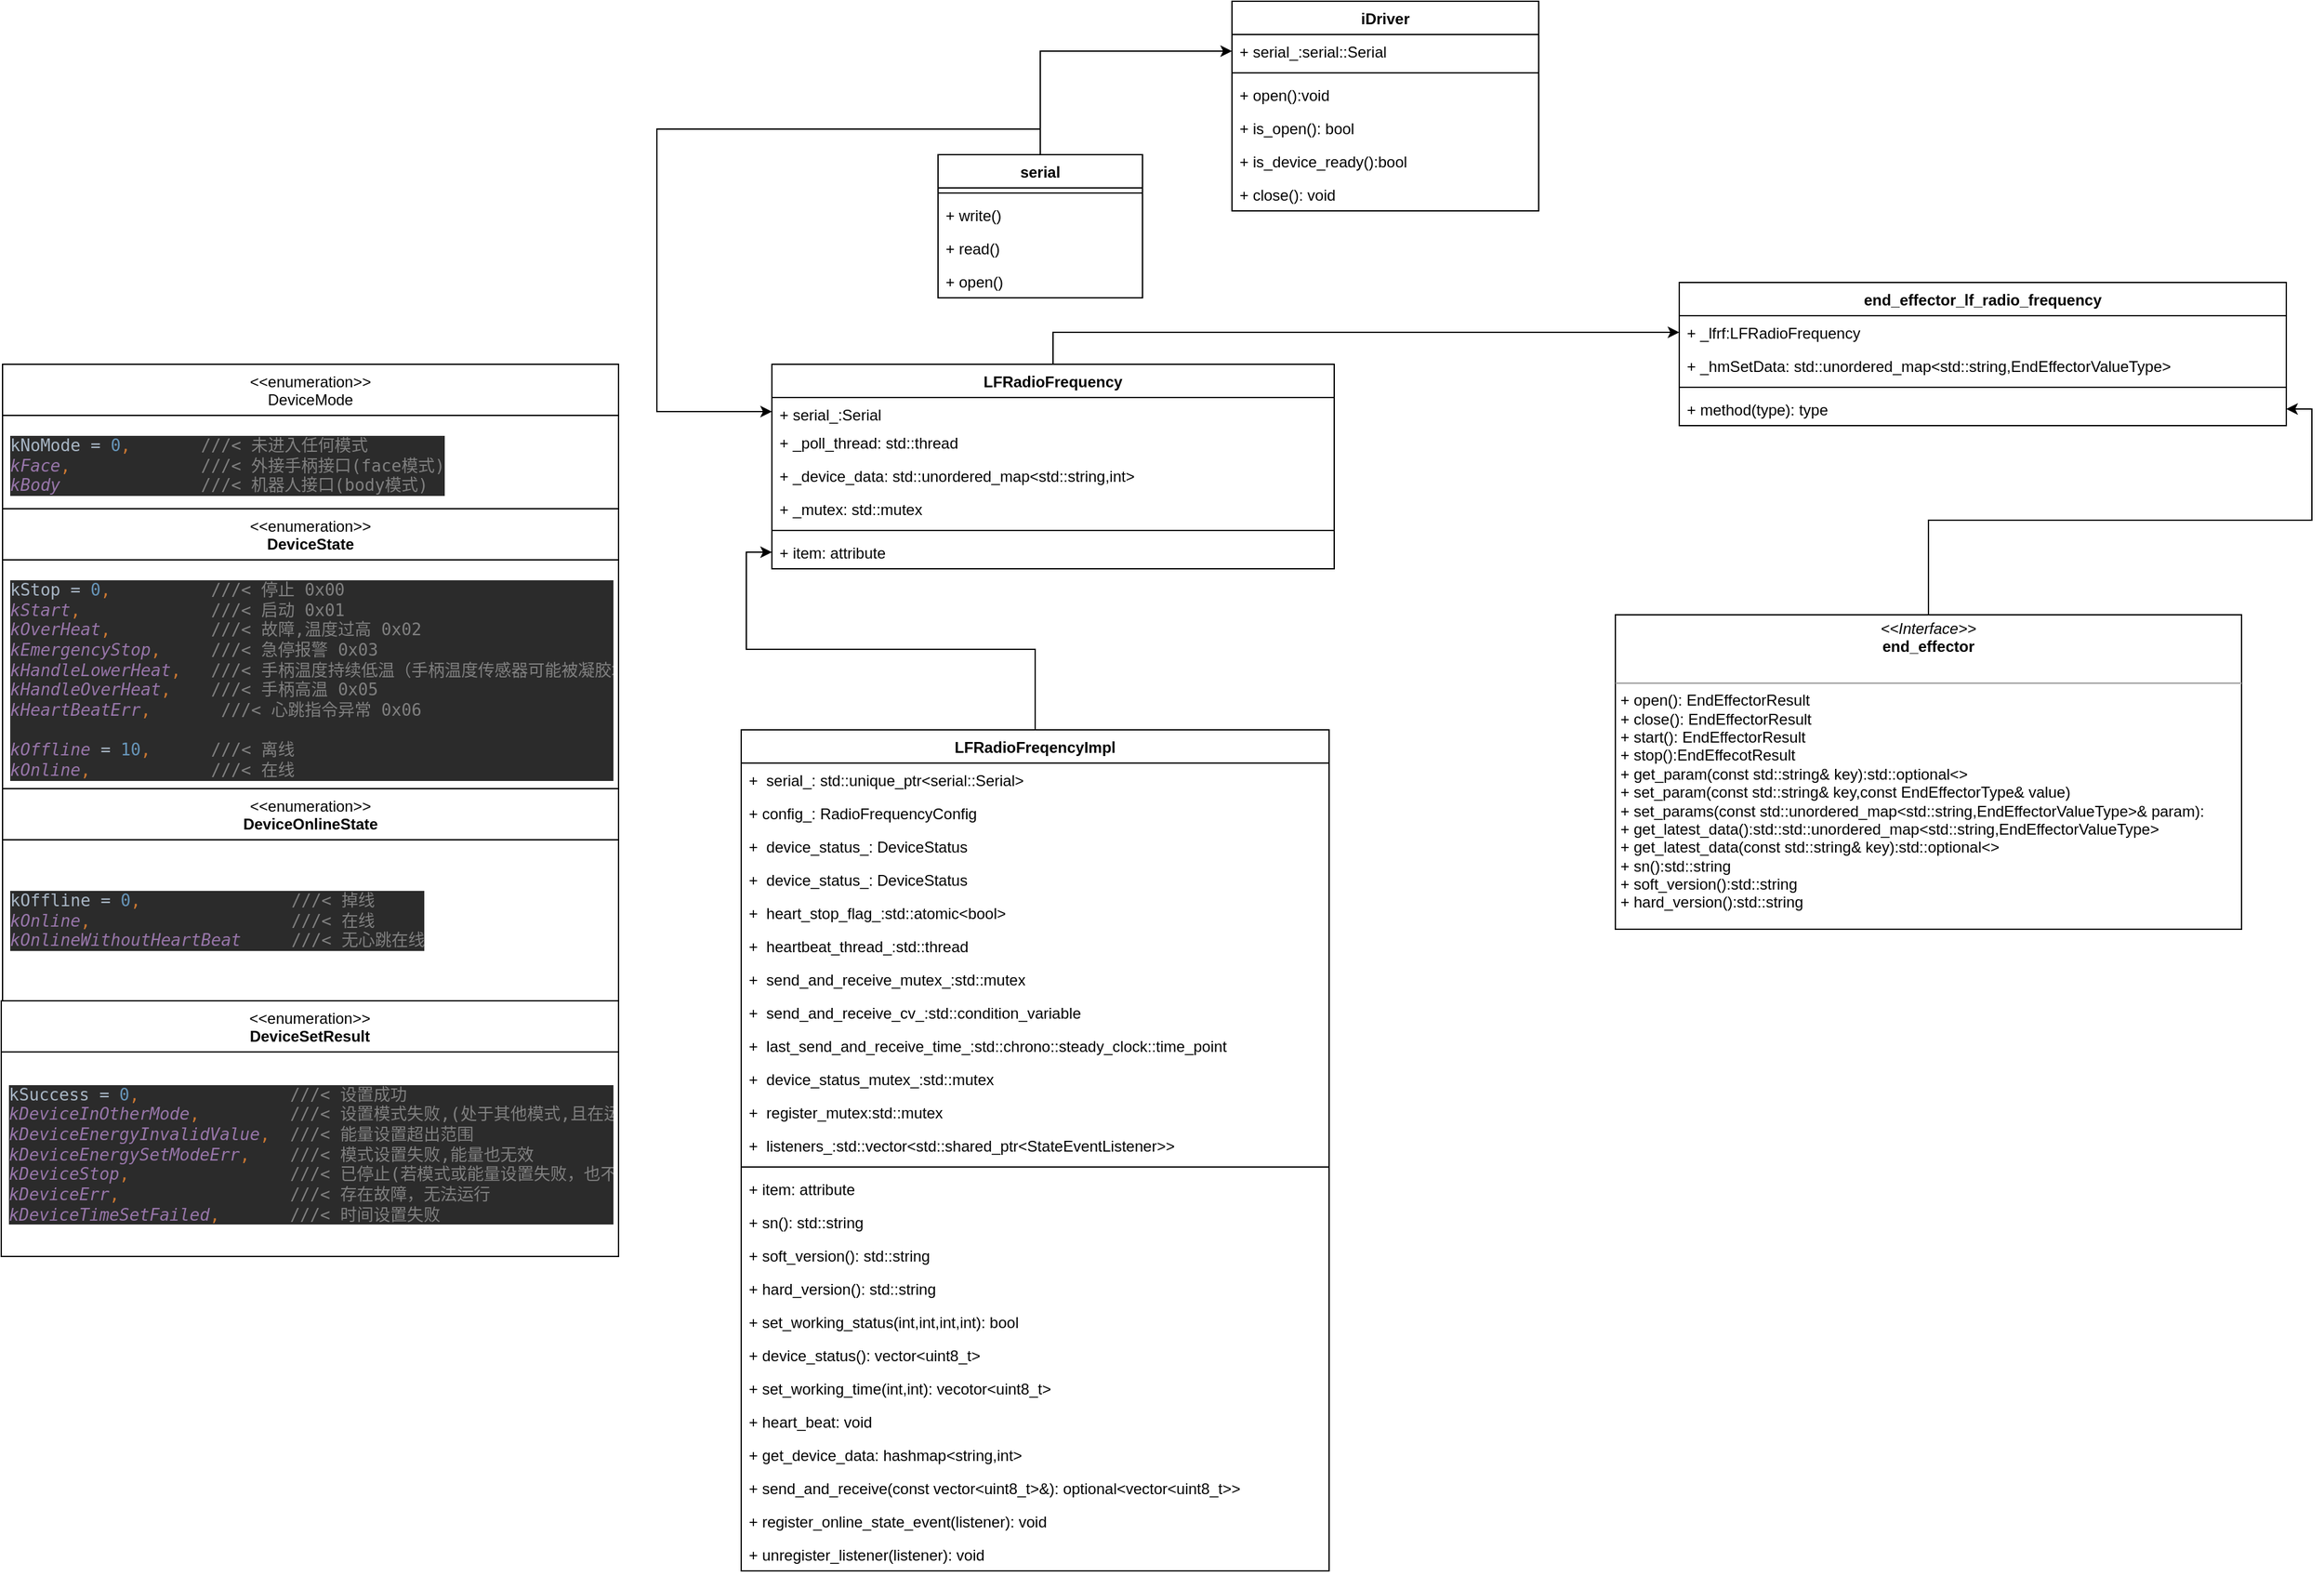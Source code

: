 <mxfile version="22.1.0" type="github">
  <diagram id="C5RBs43oDa-KdzZeNtuy" name="Page-1">
    <mxGraphModel dx="2721" dy="891" grid="0" gridSize="10" guides="1" tooltips="1" connect="1" arrows="1" fold="1" page="0" pageScale="1" pageWidth="827" pageHeight="1169" math="0" shadow="0">
      <root>
        <mxCell id="WIyWlLk6GJQsqaUBKTNV-0" />
        <mxCell id="WIyWlLk6GJQsqaUBKTNV-1" parent="WIyWlLk6GJQsqaUBKTNV-0" />
        <mxCell id="wLdN1BDxr4_QfgTx57xr-34" style="edgeStyle=orthogonalEdgeStyle;rounded=0;orthogonalLoop=1;jettySize=auto;html=1;exitX=0.5;exitY=0;exitDx=0;exitDy=0;entryX=0;entryY=0.5;entryDx=0;entryDy=0;" edge="1" parent="WIyWlLk6GJQsqaUBKTNV-1" source="wLdN1BDxr4_QfgTx57xr-0" target="wLdN1BDxr4_QfgTx57xr-14">
          <mxGeometry relative="1" as="geometry">
            <Array as="points">
              <mxPoint x="-380" y="270" />
              <mxPoint x="-680" y="270" />
              <mxPoint x="-680" y="491" />
            </Array>
          </mxGeometry>
        </mxCell>
        <mxCell id="wLdN1BDxr4_QfgTx57xr-42" style="edgeStyle=orthogonalEdgeStyle;rounded=0;orthogonalLoop=1;jettySize=auto;html=1;exitX=0.5;exitY=0;exitDx=0;exitDy=0;entryX=0;entryY=0.5;entryDx=0;entryDy=0;" edge="1" parent="WIyWlLk6GJQsqaUBKTNV-1" source="wLdN1BDxr4_QfgTx57xr-0" target="wLdN1BDxr4_QfgTx57xr-36">
          <mxGeometry relative="1" as="geometry" />
        </mxCell>
        <mxCell id="wLdN1BDxr4_QfgTx57xr-0" value="serial" style="swimlane;fontStyle=1;align=center;verticalAlign=top;childLayout=stackLayout;horizontal=1;startSize=26;horizontalStack=0;resizeParent=1;resizeParentMax=0;resizeLast=0;collapsible=1;marginBottom=0;whiteSpace=wrap;html=1;" vertex="1" parent="WIyWlLk6GJQsqaUBKTNV-1">
          <mxGeometry x="-460" y="290" width="160" height="112" as="geometry" />
        </mxCell>
        <mxCell id="wLdN1BDxr4_QfgTx57xr-1" value="" style="line;strokeWidth=1;fillColor=none;align=left;verticalAlign=middle;spacingTop=-1;spacingLeft=3;spacingRight=3;rotatable=0;labelPosition=right;points=[];portConstraint=eastwest;strokeColor=inherit;" vertex="1" parent="wLdN1BDxr4_QfgTx57xr-0">
          <mxGeometry y="26" width="160" height="8" as="geometry" />
        </mxCell>
        <mxCell id="wLdN1BDxr4_QfgTx57xr-2" value="+ write()" style="text;strokeColor=none;fillColor=none;align=left;verticalAlign=top;spacingLeft=4;spacingRight=4;overflow=hidden;rotatable=0;points=[[0,0.5],[1,0.5]];portConstraint=eastwest;whiteSpace=wrap;html=1;" vertex="1" parent="wLdN1BDxr4_QfgTx57xr-0">
          <mxGeometry y="34" width="160" height="26" as="geometry" />
        </mxCell>
        <mxCell id="wLdN1BDxr4_QfgTx57xr-3" value="+ read()" style="text;strokeColor=none;fillColor=none;align=left;verticalAlign=top;spacingLeft=4;spacingRight=4;overflow=hidden;rotatable=0;points=[[0,0.5],[1,0.5]];portConstraint=eastwest;whiteSpace=wrap;html=1;" vertex="1" parent="wLdN1BDxr4_QfgTx57xr-0">
          <mxGeometry y="60" width="160" height="26" as="geometry" />
        </mxCell>
        <mxCell id="wLdN1BDxr4_QfgTx57xr-4" value="+ open()" style="text;strokeColor=none;fillColor=none;align=left;verticalAlign=top;spacingLeft=4;spacingRight=4;overflow=hidden;rotatable=0;points=[[0,0.5],[1,0.5]];portConstraint=eastwest;whiteSpace=wrap;html=1;" vertex="1" parent="wLdN1BDxr4_QfgTx57xr-0">
          <mxGeometry y="86" width="160" height="26" as="geometry" />
        </mxCell>
        <mxCell id="wLdN1BDxr4_QfgTx57xr-5" value="end_effector_lf_radio_frequency" style="swimlane;fontStyle=1;align=center;verticalAlign=top;childLayout=stackLayout;horizontal=1;startSize=26;horizontalStack=0;resizeParent=1;resizeParentMax=0;resizeLast=0;collapsible=1;marginBottom=0;whiteSpace=wrap;html=1;" vertex="1" parent="WIyWlLk6GJQsqaUBKTNV-1">
          <mxGeometry x="120" y="390" width="475" height="112" as="geometry" />
        </mxCell>
        <mxCell id="wLdN1BDxr4_QfgTx57xr-6" value="+ _lfrf:LFRadioFrequency" style="text;strokeColor=none;fillColor=none;align=left;verticalAlign=top;spacingLeft=4;spacingRight=4;overflow=hidden;rotatable=0;points=[[0,0.5],[1,0.5]];portConstraint=eastwest;whiteSpace=wrap;html=1;" vertex="1" parent="wLdN1BDxr4_QfgTx57xr-5">
          <mxGeometry y="26" width="475" height="26" as="geometry" />
        </mxCell>
        <mxCell id="wLdN1BDxr4_QfgTx57xr-7" value="+ _hmSetData: std::unordered_map&amp;lt;std::string,EndEffectorValueType&amp;gt;" style="text;strokeColor=none;fillColor=none;align=left;verticalAlign=top;spacingLeft=4;spacingRight=4;overflow=hidden;rotatable=0;points=[[0,0.5],[1,0.5]];portConstraint=eastwest;whiteSpace=wrap;html=1;" vertex="1" parent="wLdN1BDxr4_QfgTx57xr-5">
          <mxGeometry y="52" width="475" height="26" as="geometry" />
        </mxCell>
        <mxCell id="wLdN1BDxr4_QfgTx57xr-9" value="" style="line;strokeWidth=1;fillColor=none;align=left;verticalAlign=middle;spacingTop=-1;spacingLeft=3;spacingRight=3;rotatable=0;labelPosition=right;points=[];portConstraint=eastwest;strokeColor=inherit;" vertex="1" parent="wLdN1BDxr4_QfgTx57xr-5">
          <mxGeometry y="78" width="475" height="8" as="geometry" />
        </mxCell>
        <mxCell id="wLdN1BDxr4_QfgTx57xr-10" value="+ method(type): type" style="text;strokeColor=none;fillColor=none;align=left;verticalAlign=top;spacingLeft=4;spacingRight=4;overflow=hidden;rotatable=0;points=[[0,0.5],[1,0.5]];portConstraint=eastwest;whiteSpace=wrap;html=1;" vertex="1" parent="wLdN1BDxr4_QfgTx57xr-5">
          <mxGeometry y="86" width="475" height="26" as="geometry" />
        </mxCell>
        <mxCell id="wLdN1BDxr4_QfgTx57xr-33" style="edgeStyle=orthogonalEdgeStyle;rounded=0;orthogonalLoop=1;jettySize=auto;html=1;exitX=0.5;exitY=0;exitDx=0;exitDy=0;entryX=1;entryY=0.5;entryDx=0;entryDy=0;" edge="1" parent="WIyWlLk6GJQsqaUBKTNV-1" source="wLdN1BDxr4_QfgTx57xr-12" target="wLdN1BDxr4_QfgTx57xr-10">
          <mxGeometry relative="1" as="geometry" />
        </mxCell>
        <mxCell id="wLdN1BDxr4_QfgTx57xr-12" value="&lt;p style=&quot;margin:0px;margin-top:4px;text-align:center;&quot;&gt;&lt;i&gt;&amp;lt;&amp;lt;Interface&amp;gt;&amp;gt;&lt;/i&gt;&lt;br&gt;&lt;b&gt;end_effector&lt;/b&gt;&lt;/p&gt;&lt;p style=&quot;margin:0px;margin-left:4px;&quot;&gt;&lt;br&gt;&lt;/p&gt;&lt;hr size=&quot;1&quot;&gt;&lt;p style=&quot;margin:0px;margin-left:4px;&quot;&gt;+ open(): EndEffectorResult&lt;br&gt;+ close(): EndEffectorResult&lt;/p&gt;&lt;p style=&quot;margin:0px;margin-left:4px;&quot;&gt;+ start(): EndEffectorResult&lt;/p&gt;&lt;p style=&quot;margin:0px;margin-left:4px;&quot;&gt;+ stop():EndEffecotResult&lt;/p&gt;&lt;p style=&quot;margin:0px;margin-left:4px;&quot;&gt;+ get_param(const std::string&amp;amp; key):std::optional&amp;lt;&amp;gt;&lt;/p&gt;&lt;p style=&quot;margin:0px;margin-left:4px;&quot;&gt;+ set_param(const std::string&amp;amp; key,const EndEffectorType&amp;amp; value)&lt;/p&gt;&lt;p style=&quot;margin:0px;margin-left:4px;&quot;&gt;+ set_params(const std::unordered_map&amp;lt;std::string,EndEffectorValueType&amp;gt;&amp;amp; param):&lt;/p&gt;&lt;p style=&quot;margin:0px;margin-left:4px;&quot;&gt;+ get_latest_data():std::std::unordered_map&amp;lt;std::string,EndEffectorValueType&amp;gt;&lt;/p&gt;&lt;p style=&quot;margin:0px;margin-left:4px;&quot;&gt;+ get_latest_data(const std::string&amp;amp; key):std::optional&amp;lt;&amp;gt;&lt;/p&gt;&lt;p style=&quot;margin:0px;margin-left:4px;&quot;&gt;+ sn():std::string&lt;/p&gt;&lt;p style=&quot;margin:0px;margin-left:4px;&quot;&gt;+ soft_version():std::string&lt;/p&gt;&lt;p style=&quot;margin:0px;margin-left:4px;&quot;&gt;+ hard_version():std::string&lt;/p&gt;" style="verticalAlign=top;align=left;overflow=fill;fontSize=12;fontFamily=Helvetica;html=1;whiteSpace=wrap;" vertex="1" parent="WIyWlLk6GJQsqaUBKTNV-1">
          <mxGeometry x="70" y="650" width="490" height="246" as="geometry" />
        </mxCell>
        <mxCell id="wLdN1BDxr4_QfgTx57xr-32" style="edgeStyle=orthogonalEdgeStyle;rounded=0;orthogonalLoop=1;jettySize=auto;html=1;exitX=0.5;exitY=0;exitDx=0;exitDy=0;entryX=0;entryY=0.5;entryDx=0;entryDy=0;" edge="1" parent="WIyWlLk6GJQsqaUBKTNV-1" source="wLdN1BDxr4_QfgTx57xr-13" target="wLdN1BDxr4_QfgTx57xr-6">
          <mxGeometry relative="1" as="geometry" />
        </mxCell>
        <mxCell id="wLdN1BDxr4_QfgTx57xr-13" value="LFRadioFrequency" style="swimlane;fontStyle=1;align=center;verticalAlign=top;childLayout=stackLayout;horizontal=1;startSize=26;horizontalStack=0;resizeParent=1;resizeParentMax=0;resizeLast=0;collapsible=1;marginBottom=0;whiteSpace=wrap;html=1;" vertex="1" parent="WIyWlLk6GJQsqaUBKTNV-1">
          <mxGeometry x="-590" y="454" width="440" height="160" as="geometry" />
        </mxCell>
        <mxCell id="wLdN1BDxr4_QfgTx57xr-14" value="+ serial_:Serial" style="text;strokeColor=none;fillColor=none;align=left;verticalAlign=top;spacingLeft=4;spacingRight=4;overflow=hidden;rotatable=0;points=[[0,0.5],[1,0.5]];portConstraint=eastwest;whiteSpace=wrap;html=1;" vertex="1" parent="wLdN1BDxr4_QfgTx57xr-13">
          <mxGeometry y="26" width="440" height="22" as="geometry" />
        </mxCell>
        <mxCell id="wLdN1BDxr4_QfgTx57xr-15" value="+ _poll_thread: std::thread" style="text;strokeColor=none;fillColor=none;align=left;verticalAlign=top;spacingLeft=4;spacingRight=4;overflow=hidden;rotatable=0;points=[[0,0.5],[1,0.5]];portConstraint=eastwest;whiteSpace=wrap;html=1;" vertex="1" parent="wLdN1BDxr4_QfgTx57xr-13">
          <mxGeometry y="48" width="440" height="26" as="geometry" />
        </mxCell>
        <mxCell id="wLdN1BDxr4_QfgTx57xr-16" value="+ _device_data: std::unordered_map&amp;lt;std::string,int&amp;gt;" style="text;strokeColor=none;fillColor=none;align=left;verticalAlign=top;spacingLeft=4;spacingRight=4;overflow=hidden;rotatable=0;points=[[0,0.5],[1,0.5]];portConstraint=eastwest;whiteSpace=wrap;html=1;" vertex="1" parent="wLdN1BDxr4_QfgTx57xr-13">
          <mxGeometry y="74" width="440" height="26" as="geometry" />
        </mxCell>
        <mxCell id="wLdN1BDxr4_QfgTx57xr-17" value="+ _mutex: std::mutex" style="text;strokeColor=none;fillColor=none;align=left;verticalAlign=top;spacingLeft=4;spacingRight=4;overflow=hidden;rotatable=0;points=[[0,0.5],[1,0.5]];portConstraint=eastwest;whiteSpace=wrap;html=1;" vertex="1" parent="wLdN1BDxr4_QfgTx57xr-13">
          <mxGeometry y="100" width="440" height="26" as="geometry" />
        </mxCell>
        <mxCell id="wLdN1BDxr4_QfgTx57xr-18" value="" style="line;strokeWidth=1;fillColor=none;align=left;verticalAlign=middle;spacingTop=-1;spacingLeft=3;spacingRight=3;rotatable=0;labelPosition=right;points=[];portConstraint=eastwest;strokeColor=inherit;" vertex="1" parent="wLdN1BDxr4_QfgTx57xr-13">
          <mxGeometry y="126" width="440" height="8" as="geometry" />
        </mxCell>
        <mxCell id="wLdN1BDxr4_QfgTx57xr-76" value="+ item: attribute" style="text;strokeColor=none;fillColor=none;align=left;verticalAlign=top;spacingLeft=4;spacingRight=4;overflow=hidden;rotatable=0;points=[[0,0.5],[1,0.5]];portConstraint=eastwest;whiteSpace=wrap;html=1;" vertex="1" parent="wLdN1BDxr4_QfgTx57xr-13">
          <mxGeometry y="134" width="440" height="26" as="geometry" />
        </mxCell>
        <mxCell id="wLdN1BDxr4_QfgTx57xr-35" value="iDriver" style="swimlane;fontStyle=1;align=center;verticalAlign=top;childLayout=stackLayout;horizontal=1;startSize=26;horizontalStack=0;resizeParent=1;resizeParentMax=0;resizeLast=0;collapsible=1;marginBottom=0;whiteSpace=wrap;html=1;" vertex="1" parent="WIyWlLk6GJQsqaUBKTNV-1">
          <mxGeometry x="-230" y="170" width="240" height="164" as="geometry" />
        </mxCell>
        <mxCell id="wLdN1BDxr4_QfgTx57xr-36" value="+&amp;nbsp;serial_:serial::Serial" style="text;strokeColor=none;fillColor=none;align=left;verticalAlign=top;spacingLeft=4;spacingRight=4;overflow=hidden;rotatable=0;points=[[0,0.5],[1,0.5]];portConstraint=eastwest;whiteSpace=wrap;html=1;" vertex="1" parent="wLdN1BDxr4_QfgTx57xr-35">
          <mxGeometry y="26" width="240" height="26" as="geometry" />
        </mxCell>
        <mxCell id="wLdN1BDxr4_QfgTx57xr-37" value="" style="line;strokeWidth=1;fillColor=none;align=left;verticalAlign=middle;spacingTop=-1;spacingLeft=3;spacingRight=3;rotatable=0;labelPosition=right;points=[];portConstraint=eastwest;strokeColor=inherit;" vertex="1" parent="wLdN1BDxr4_QfgTx57xr-35">
          <mxGeometry y="52" width="240" height="8" as="geometry" />
        </mxCell>
        <mxCell id="wLdN1BDxr4_QfgTx57xr-38" value="+ open():void" style="text;strokeColor=none;fillColor=none;align=left;verticalAlign=top;spacingLeft=4;spacingRight=4;overflow=hidden;rotatable=0;points=[[0,0.5],[1,0.5]];portConstraint=eastwest;whiteSpace=wrap;html=1;" vertex="1" parent="wLdN1BDxr4_QfgTx57xr-35">
          <mxGeometry y="60" width="240" height="26" as="geometry" />
        </mxCell>
        <mxCell id="wLdN1BDxr4_QfgTx57xr-39" value="+ is_open(): bool" style="text;strokeColor=none;fillColor=none;align=left;verticalAlign=top;spacingLeft=4;spacingRight=4;overflow=hidden;rotatable=0;points=[[0,0.5],[1,0.5]];portConstraint=eastwest;whiteSpace=wrap;html=1;" vertex="1" parent="wLdN1BDxr4_QfgTx57xr-35">
          <mxGeometry y="86" width="240" height="26" as="geometry" />
        </mxCell>
        <mxCell id="wLdN1BDxr4_QfgTx57xr-40" value="+ is_device_ready():bool&amp;nbsp;" style="text;strokeColor=none;fillColor=none;align=left;verticalAlign=top;spacingLeft=4;spacingRight=4;overflow=hidden;rotatable=0;points=[[0,0.5],[1,0.5]];portConstraint=eastwest;whiteSpace=wrap;html=1;" vertex="1" parent="wLdN1BDxr4_QfgTx57xr-35">
          <mxGeometry y="112" width="240" height="26" as="geometry" />
        </mxCell>
        <mxCell id="wLdN1BDxr4_QfgTx57xr-41" value="+ close(): void" style="text;strokeColor=none;fillColor=none;align=left;verticalAlign=top;spacingLeft=4;spacingRight=4;overflow=hidden;rotatable=0;points=[[0,0.5],[1,0.5]];portConstraint=eastwest;whiteSpace=wrap;html=1;" vertex="1" parent="wLdN1BDxr4_QfgTx57xr-35">
          <mxGeometry y="138" width="240" height="26" as="geometry" />
        </mxCell>
        <mxCell id="wLdN1BDxr4_QfgTx57xr-90" style="edgeStyle=orthogonalEdgeStyle;rounded=0;orthogonalLoop=1;jettySize=auto;html=1;exitX=0.5;exitY=0;exitDx=0;exitDy=0;" edge="1" parent="WIyWlLk6GJQsqaUBKTNV-1" source="wLdN1BDxr4_QfgTx57xr-47" target="wLdN1BDxr4_QfgTx57xr-76">
          <mxGeometry relative="1" as="geometry" />
        </mxCell>
        <mxCell id="wLdN1BDxr4_QfgTx57xr-47" value="LFRadioFreqencyImpl" style="swimlane;fontStyle=1;align=center;verticalAlign=top;childLayout=stackLayout;horizontal=1;startSize=26;horizontalStack=0;resizeParent=1;resizeParentMax=0;resizeLast=0;collapsible=1;marginBottom=0;whiteSpace=wrap;html=1;" vertex="1" parent="WIyWlLk6GJQsqaUBKTNV-1">
          <mxGeometry x="-614" y="740" width="460" height="658" as="geometry" />
        </mxCell>
        <mxCell id="wLdN1BDxr4_QfgTx57xr-48" value="+&amp;nbsp;&amp;nbsp;serial_:&amp;nbsp;std::unique_ptr&amp;lt;serial::Serial&amp;gt;" style="text;strokeColor=none;fillColor=none;align=left;verticalAlign=top;spacingLeft=4;spacingRight=4;overflow=hidden;rotatable=0;points=[[0,0.5],[1,0.5]];portConstraint=eastwest;whiteSpace=wrap;html=1;" vertex="1" parent="wLdN1BDxr4_QfgTx57xr-47">
          <mxGeometry y="26" width="460" height="26" as="geometry" />
        </mxCell>
        <mxCell id="wLdN1BDxr4_QfgTx57xr-51" value="+ config_:&amp;nbsp;RadioFrequencyConfig&amp;nbsp;" style="text;strokeColor=none;fillColor=none;align=left;verticalAlign=top;spacingLeft=4;spacingRight=4;overflow=hidden;rotatable=0;points=[[0,0.5],[1,0.5]];portConstraint=eastwest;whiteSpace=wrap;html=1;" vertex="1" parent="wLdN1BDxr4_QfgTx57xr-47">
          <mxGeometry y="52" width="460" height="26" as="geometry" />
        </mxCell>
        <mxCell id="wLdN1BDxr4_QfgTx57xr-52" value="+&amp;nbsp;&amp;nbsp;device_status_:&amp;nbsp;DeviceStatus" style="text;strokeColor=none;fillColor=none;align=left;verticalAlign=top;spacingLeft=4;spacingRight=4;overflow=hidden;rotatable=0;points=[[0,0.5],[1,0.5]];portConstraint=eastwest;whiteSpace=wrap;html=1;" vertex="1" parent="wLdN1BDxr4_QfgTx57xr-47">
          <mxGeometry y="78" width="460" height="26" as="geometry" />
        </mxCell>
        <mxCell id="wLdN1BDxr4_QfgTx57xr-53" value="+&amp;nbsp;&amp;nbsp;device_status_:&amp;nbsp;DeviceStatus" style="text;strokeColor=none;fillColor=none;align=left;verticalAlign=top;spacingLeft=4;spacingRight=4;overflow=hidden;rotatable=0;points=[[0,0.5],[1,0.5]];portConstraint=eastwest;whiteSpace=wrap;html=1;" vertex="1" parent="wLdN1BDxr4_QfgTx57xr-47">
          <mxGeometry y="104" width="460" height="26" as="geometry" />
        </mxCell>
        <mxCell id="wLdN1BDxr4_QfgTx57xr-55" value="+&amp;nbsp; heart_stop_flag_:std::atomic&amp;lt;bool&amp;gt;" style="text;strokeColor=none;fillColor=none;align=left;verticalAlign=top;spacingLeft=4;spacingRight=4;overflow=hidden;rotatable=0;points=[[0,0.5],[1,0.5]];portConstraint=eastwest;whiteSpace=wrap;html=1;" vertex="1" parent="wLdN1BDxr4_QfgTx57xr-47">
          <mxGeometry y="130" width="460" height="26" as="geometry" />
        </mxCell>
        <mxCell id="wLdN1BDxr4_QfgTx57xr-56" value="+&amp;nbsp;&amp;nbsp;heartbeat_thread_&lt;span style=&quot;background-color: initial;&quot;&gt;:&lt;/span&gt;std::thread" style="text;strokeColor=none;fillColor=none;align=left;verticalAlign=top;spacingLeft=4;spacingRight=4;overflow=hidden;rotatable=0;points=[[0,0.5],[1,0.5]];portConstraint=eastwest;whiteSpace=wrap;html=1;" vertex="1" parent="wLdN1BDxr4_QfgTx57xr-47">
          <mxGeometry y="156" width="460" height="26" as="geometry" />
        </mxCell>
        <mxCell id="wLdN1BDxr4_QfgTx57xr-57" value="+&amp;nbsp;&amp;nbsp;send_and_receive_mutex_&lt;span style=&quot;background-color: initial;&quot;&gt;:&lt;/span&gt;std::mutex" style="text;strokeColor=none;fillColor=none;align=left;verticalAlign=top;spacingLeft=4;spacingRight=4;overflow=hidden;rotatable=0;points=[[0,0.5],[1,0.5]];portConstraint=eastwest;whiteSpace=wrap;html=1;" vertex="1" parent="wLdN1BDxr4_QfgTx57xr-47">
          <mxGeometry y="182" width="460" height="26" as="geometry" />
        </mxCell>
        <mxCell id="wLdN1BDxr4_QfgTx57xr-58" value="+&amp;nbsp;&amp;nbsp;send_and_receive_cv_&lt;span style=&quot;background-color: initial;&quot;&gt;:&lt;/span&gt;std::condition_variable" style="text;strokeColor=none;fillColor=none;align=left;verticalAlign=top;spacingLeft=4;spacingRight=4;overflow=hidden;rotatable=0;points=[[0,0.5],[1,0.5]];portConstraint=eastwest;whiteSpace=wrap;html=1;" vertex="1" parent="wLdN1BDxr4_QfgTx57xr-47">
          <mxGeometry y="208" width="460" height="26" as="geometry" />
        </mxCell>
        <mxCell id="wLdN1BDxr4_QfgTx57xr-60" value="+&amp;nbsp;&amp;nbsp;last_send_and_receive_time_&lt;span style=&quot;background-color: initial;&quot;&gt;:&lt;/span&gt;std::chrono::steady_clock::time_point" style="text;strokeColor=none;fillColor=none;align=left;verticalAlign=top;spacingLeft=4;spacingRight=4;overflow=hidden;rotatable=0;points=[[0,0.5],[1,0.5]];portConstraint=eastwest;whiteSpace=wrap;html=1;" vertex="1" parent="wLdN1BDxr4_QfgTx57xr-47">
          <mxGeometry y="234" width="460" height="26" as="geometry" />
        </mxCell>
        <mxCell id="wLdN1BDxr4_QfgTx57xr-61" value="+&amp;nbsp;&amp;nbsp;device_status_mutex_&lt;span style=&quot;background-color: initial;&quot;&gt;:&lt;/span&gt;std::mutex" style="text;strokeColor=none;fillColor=none;align=left;verticalAlign=top;spacingLeft=4;spacingRight=4;overflow=hidden;rotatable=0;points=[[0,0.5],[1,0.5]];portConstraint=eastwest;whiteSpace=wrap;html=1;" vertex="1" parent="wLdN1BDxr4_QfgTx57xr-47">
          <mxGeometry y="260" width="460" height="26" as="geometry" />
        </mxCell>
        <mxCell id="wLdN1BDxr4_QfgTx57xr-62" value="+&amp;nbsp;&amp;nbsp;register_mutex&lt;span style=&quot;background-color: initial;&quot;&gt;:&lt;/span&gt;&lt;span style=&quot;background-color: initial;&quot;&gt;std::mutex&lt;/span&gt;" style="text;strokeColor=none;fillColor=none;align=left;verticalAlign=top;spacingLeft=4;spacingRight=4;overflow=hidden;rotatable=0;points=[[0,0.5],[1,0.5]];portConstraint=eastwest;whiteSpace=wrap;html=1;" vertex="1" parent="wLdN1BDxr4_QfgTx57xr-47">
          <mxGeometry y="286" width="460" height="26" as="geometry" />
        </mxCell>
        <mxCell id="wLdN1BDxr4_QfgTx57xr-63" value="+&amp;nbsp;&amp;nbsp;listeners_&lt;span style=&quot;background-color: initial;&quot;&gt;:&lt;/span&gt;std::vector&amp;lt;std::shared_ptr&amp;lt;StateEventListener&amp;gt;&amp;gt;" style="text;strokeColor=none;fillColor=none;align=left;verticalAlign=top;spacingLeft=4;spacingRight=4;overflow=hidden;rotatable=0;points=[[0,0.5],[1,0.5]];portConstraint=eastwest;whiteSpace=wrap;html=1;" vertex="1" parent="wLdN1BDxr4_QfgTx57xr-47">
          <mxGeometry y="312" width="460" height="26" as="geometry" />
        </mxCell>
        <mxCell id="wLdN1BDxr4_QfgTx57xr-49" value="" style="line;strokeWidth=1;fillColor=none;align=left;verticalAlign=middle;spacingTop=-1;spacingLeft=3;spacingRight=3;rotatable=0;labelPosition=right;points=[];portConstraint=eastwest;strokeColor=inherit;" vertex="1" parent="wLdN1BDxr4_QfgTx57xr-47">
          <mxGeometry y="338" width="460" height="8" as="geometry" />
        </mxCell>
        <mxCell id="wLdN1BDxr4_QfgTx57xr-54" value="+ item: attribute" style="text;strokeColor=none;fillColor=none;align=left;verticalAlign=top;spacingLeft=4;spacingRight=4;overflow=hidden;rotatable=0;points=[[0,0.5],[1,0.5]];portConstraint=eastwest;whiteSpace=wrap;html=1;" vertex="1" parent="wLdN1BDxr4_QfgTx57xr-47">
          <mxGeometry y="346" width="460" height="26" as="geometry" />
        </mxCell>
        <mxCell id="wLdN1BDxr4_QfgTx57xr-64" value="+ sn(): std::string" style="text;strokeColor=none;fillColor=none;align=left;verticalAlign=top;spacingLeft=4;spacingRight=4;overflow=hidden;rotatable=0;points=[[0,0.5],[1,0.5]];portConstraint=eastwest;whiteSpace=wrap;html=1;" vertex="1" parent="wLdN1BDxr4_QfgTx57xr-47">
          <mxGeometry y="372" width="460" height="26" as="geometry" />
        </mxCell>
        <mxCell id="wLdN1BDxr4_QfgTx57xr-72" value="+ soft_version()&lt;span style=&quot;background-color: initial;&quot;&gt;: std::string&lt;/span&gt;" style="text;strokeColor=none;fillColor=none;align=left;verticalAlign=top;spacingLeft=4;spacingRight=4;overflow=hidden;rotatable=0;points=[[0,0.5],[1,0.5]];portConstraint=eastwest;whiteSpace=wrap;html=1;" vertex="1" parent="wLdN1BDxr4_QfgTx57xr-47">
          <mxGeometry y="398" width="460" height="26" as="geometry" />
        </mxCell>
        <mxCell id="wLdN1BDxr4_QfgTx57xr-73" value="+ hard_version()&lt;span style=&quot;background-color: initial;&quot;&gt;: std::string&lt;/span&gt;" style="text;strokeColor=none;fillColor=none;align=left;verticalAlign=top;spacingLeft=4;spacingRight=4;overflow=hidden;rotatable=0;points=[[0,0.5],[1,0.5]];portConstraint=eastwest;whiteSpace=wrap;html=1;" vertex="1" parent="wLdN1BDxr4_QfgTx57xr-47">
          <mxGeometry y="424" width="460" height="26" as="geometry" />
        </mxCell>
        <mxCell id="wLdN1BDxr4_QfgTx57xr-65" value="+ set_working_status(int,int,int,int): bool" style="text;strokeColor=none;fillColor=none;align=left;verticalAlign=top;spacingLeft=4;spacingRight=4;overflow=hidden;rotatable=0;points=[[0,0.5],[1,0.5]];portConstraint=eastwest;whiteSpace=wrap;html=1;" vertex="1" parent="wLdN1BDxr4_QfgTx57xr-47">
          <mxGeometry y="450" width="460" height="26" as="geometry" />
        </mxCell>
        <mxCell id="wLdN1BDxr4_QfgTx57xr-66" value="+ device_status(): vector&amp;lt;uint8_t&amp;gt;" style="text;strokeColor=none;fillColor=none;align=left;verticalAlign=top;spacingLeft=4;spacingRight=4;overflow=hidden;rotatable=0;points=[[0,0.5],[1,0.5]];portConstraint=eastwest;whiteSpace=wrap;html=1;" vertex="1" parent="wLdN1BDxr4_QfgTx57xr-47">
          <mxGeometry y="476" width="460" height="26" as="geometry" />
        </mxCell>
        <mxCell id="wLdN1BDxr4_QfgTx57xr-67" value="+ set_working_time(int,int): vecotor&amp;lt;uint8_t&amp;gt;" style="text;strokeColor=none;fillColor=none;align=left;verticalAlign=top;spacingLeft=4;spacingRight=4;overflow=hidden;rotatable=0;points=[[0,0.5],[1,0.5]];portConstraint=eastwest;whiteSpace=wrap;html=1;" vertex="1" parent="wLdN1BDxr4_QfgTx57xr-47">
          <mxGeometry y="502" width="460" height="26" as="geometry" />
        </mxCell>
        <mxCell id="wLdN1BDxr4_QfgTx57xr-68" value="+ heart_beat: void" style="text;strokeColor=none;fillColor=none;align=left;verticalAlign=top;spacingLeft=4;spacingRight=4;overflow=hidden;rotatable=0;points=[[0,0.5],[1,0.5]];portConstraint=eastwest;whiteSpace=wrap;html=1;" vertex="1" parent="wLdN1BDxr4_QfgTx57xr-47">
          <mxGeometry y="528" width="460" height="26" as="geometry" />
        </mxCell>
        <mxCell id="wLdN1BDxr4_QfgTx57xr-69" value="+ get_device_data: hashmap&amp;lt;string,int&amp;gt;" style="text;strokeColor=none;fillColor=none;align=left;verticalAlign=top;spacingLeft=4;spacingRight=4;overflow=hidden;rotatable=0;points=[[0,0.5],[1,0.5]];portConstraint=eastwest;whiteSpace=wrap;html=1;" vertex="1" parent="wLdN1BDxr4_QfgTx57xr-47">
          <mxGeometry y="554" width="460" height="26" as="geometry" />
        </mxCell>
        <mxCell id="wLdN1BDxr4_QfgTx57xr-70" value="+ send_and_receive(const vector&amp;lt;uint8_t&amp;gt;&amp;amp;): optional&amp;lt;vector&amp;lt;uint8_t&amp;gt;&amp;gt;" style="text;strokeColor=none;fillColor=none;align=left;verticalAlign=top;spacingLeft=4;spacingRight=4;overflow=hidden;rotatable=0;points=[[0,0.5],[1,0.5]];portConstraint=eastwest;whiteSpace=wrap;html=1;" vertex="1" parent="wLdN1BDxr4_QfgTx57xr-47">
          <mxGeometry y="580" width="460" height="26" as="geometry" />
        </mxCell>
        <mxCell id="wLdN1BDxr4_QfgTx57xr-74" value="+&amp;nbsp;register_online_state_event(listener)&lt;span style=&quot;background-color: initial;&quot;&gt;: void&lt;/span&gt;" style="text;strokeColor=none;fillColor=none;align=left;verticalAlign=top;spacingLeft=4;spacingRight=4;overflow=hidden;rotatable=0;points=[[0,0.5],[1,0.5]];portConstraint=eastwest;whiteSpace=wrap;html=1;" vertex="1" parent="wLdN1BDxr4_QfgTx57xr-47">
          <mxGeometry y="606" width="460" height="26" as="geometry" />
        </mxCell>
        <mxCell id="wLdN1BDxr4_QfgTx57xr-75" value="+&amp;nbsp;unregister_listener&lt;span style=&quot;background-color: initial;&quot;&gt;(listener)&lt;/span&gt;&lt;span style=&quot;background-color: initial;&quot;&gt;: void&lt;/span&gt;" style="text;strokeColor=none;fillColor=none;align=left;verticalAlign=top;spacingLeft=4;spacingRight=4;overflow=hidden;rotatable=0;points=[[0,0.5],[1,0.5]];portConstraint=eastwest;whiteSpace=wrap;html=1;" vertex="1" parent="wLdN1BDxr4_QfgTx57xr-47">
          <mxGeometry y="632" width="460" height="26" as="geometry" />
        </mxCell>
        <mxCell id="wLdN1BDxr4_QfgTx57xr-80" value="&amp;lt;&amp;lt;enumeration&amp;gt;&amp;gt;&lt;br&gt;DeviceMode" style="swimlane;fontStyle=0;align=center;verticalAlign=top;childLayout=stackLayout;horizontal=1;startSize=40;horizontalStack=0;resizeParent=1;resizeParentMax=0;resizeLast=0;collapsible=0;marginBottom=0;html=1;whiteSpace=wrap;" vertex="1" parent="WIyWlLk6GJQsqaUBKTNV-1">
          <mxGeometry x="-1192" y="454" width="482" height="113" as="geometry" />
        </mxCell>
        <mxCell id="wLdN1BDxr4_QfgTx57xr-81" value="&lt;pre style=&quot;background-color:#2b2b2b;color:#a9b7c6;font-family:&#39;JetBrains Mono&#39;,monospace;font-size:9.8pt;&quot;&gt;kNoMode = &lt;span style=&quot;color:#6897bb;&quot;&gt;0&lt;/span&gt;&lt;span style=&quot;color:#cc7832;&quot;&gt;,       &lt;/span&gt;&lt;span style=&quot;color:#808080;&quot;&gt;///&amp;lt; &lt;/span&gt;&lt;span style=&quot;color:#808080;font-family:&#39;宋体&#39;,monospace;&quot;&gt;未进入任何模式&lt;br&gt;&lt;/span&gt;&lt;span style=&quot;color:#9876aa;font-style:italic;&quot;&gt;kFace&lt;/span&gt;&lt;span style=&quot;color:#cc7832;&quot;&gt;,             &lt;/span&gt;&lt;span style=&quot;color:#808080;&quot;&gt;///&amp;lt; &lt;/span&gt;&lt;span style=&quot;color:#808080;font-family:&#39;宋体&#39;,monospace;&quot;&gt;外接手柄接口&lt;/span&gt;&lt;span style=&quot;color:#808080;&quot;&gt;(face&lt;/span&gt;&lt;span style=&quot;color:#808080;font-family:&#39;宋体&#39;,monospace;&quot;&gt;模式&lt;/span&gt;&lt;span style=&quot;color:#808080;&quot;&gt;)&lt;br&gt;&lt;/span&gt;&lt;span style=&quot;color:#9876aa;font-style:italic;&quot;&gt;kBody              &lt;/span&gt;&lt;span style=&quot;color:#808080;&quot;&gt;///&amp;lt; &lt;/span&gt;&lt;span style=&quot;color:#808080;font-family:&#39;宋体&#39;,monospace;&quot;&gt;机器人接口&lt;/span&gt;&lt;span style=&quot;color:#808080;&quot;&gt;(body&lt;/span&gt;&lt;span style=&quot;color:#808080;font-family:&#39;宋体&#39;,monospace;&quot;&gt;模式&lt;/span&gt;&lt;span style=&quot;color:#808080;&quot;&gt;)&lt;/span&gt;&lt;/pre&gt;" style="text;html=1;strokeColor=none;fillColor=none;align=left;verticalAlign=middle;spacingLeft=4;spacingRight=4;overflow=hidden;rotatable=0;points=[[0,0.5],[1,0.5]];portConstraint=eastwest;whiteSpace=wrap;" vertex="1" parent="wLdN1BDxr4_QfgTx57xr-80">
          <mxGeometry y="40" width="482" height="73" as="geometry" />
        </mxCell>
        <mxCell id="wLdN1BDxr4_QfgTx57xr-85" value="&amp;lt;&amp;lt;enumeration&amp;gt;&amp;gt;&lt;br&gt;&lt;b&gt;DeviceState&lt;/b&gt;" style="swimlane;fontStyle=0;align=center;verticalAlign=top;childLayout=stackLayout;horizontal=1;startSize=40;horizontalStack=0;resizeParent=1;resizeParentMax=0;resizeLast=0;collapsible=0;marginBottom=0;html=1;whiteSpace=wrap;" vertex="1" parent="WIyWlLk6GJQsqaUBKTNV-1">
          <mxGeometry x="-1192" y="567" width="482" height="219" as="geometry" />
        </mxCell>
        <mxCell id="wLdN1BDxr4_QfgTx57xr-86" value="&lt;pre style=&quot;background-color:#2b2b2b;color:#a9b7c6;font-family:&#39;JetBrains Mono&#39;,monospace;font-size:9.8pt;&quot;&gt;kStop = &lt;span style=&quot;color:#6897bb;&quot;&gt;0&lt;/span&gt;&lt;span style=&quot;color:#cc7832;&quot;&gt;,          &lt;/span&gt;&lt;span style=&quot;color:#808080;&quot;&gt;///&amp;lt; &lt;/span&gt;&lt;span style=&quot;color:#808080;font-family:&#39;宋体&#39;,monospace;&quot;&gt;停止&lt;/span&gt;&lt;span style=&quot;color:#808080;&quot;&gt; 0x00&lt;br&gt;&lt;/span&gt;&lt;span style=&quot;color:#9876aa;font-style:italic;&quot;&gt;kStart&lt;/span&gt;&lt;span style=&quot;color:#cc7832;&quot;&gt;,             &lt;/span&gt;&lt;span style=&quot;color:#808080;&quot;&gt;///&amp;lt; &lt;/span&gt;&lt;span style=&quot;color:#808080;font-family:&#39;宋体&#39;,monospace;&quot;&gt;启动&lt;/span&gt;&lt;span style=&quot;color:#808080;&quot;&gt; 0x01&lt;br&gt;&lt;/span&gt;&lt;span style=&quot;color:#9876aa;font-style:italic;&quot;&gt;kOverHeat&lt;/span&gt;&lt;span style=&quot;color:#cc7832;&quot;&gt;,          &lt;/span&gt;&lt;span style=&quot;color:#808080;&quot;&gt;///&amp;lt; &lt;/span&gt;&lt;span style=&quot;color:#808080;font-family:&#39;宋体&#39;,monospace;&quot;&gt;故障&lt;/span&gt;&lt;span style=&quot;color:#808080;&quot;&gt;,&lt;/span&gt;&lt;span style=&quot;color:#808080;font-family:&#39;宋体&#39;,monospace;&quot;&gt;温度过高&lt;/span&gt;&lt;span style=&quot;color:#808080;&quot;&gt; 0x02&lt;br&gt;&lt;/span&gt;&lt;span style=&quot;color:#9876aa;font-style:italic;&quot;&gt;kEmergencyStop&lt;/span&gt;&lt;span style=&quot;color:#cc7832;&quot;&gt;,     &lt;/span&gt;&lt;span style=&quot;color:#808080;&quot;&gt;///&amp;lt; &lt;/span&gt;&lt;span style=&quot;color:#808080;font-family:&#39;宋体&#39;,monospace;&quot;&gt;急停报警&lt;/span&gt;&lt;span style=&quot;color:#808080;&quot;&gt; 0x03&lt;br&gt;&lt;/span&gt;&lt;span style=&quot;color:#9876aa;font-style:italic;&quot;&gt;kHandleLowerHeat&lt;/span&gt;&lt;span style=&quot;color:#cc7832;&quot;&gt;,   &lt;/span&gt;&lt;span style=&quot;color:#808080;&quot;&gt;///&amp;lt; &lt;/span&gt;&lt;span style=&quot;color:#808080;font-family:&#39;宋体&#39;,monospace;&quot;&gt;手柄温度持续低温（手柄温度传感器可能被凝胶堵住）&lt;/span&gt;&lt;span style=&quot;color:#808080;&quot;&gt;0x04&lt;br&gt;&lt;/span&gt;&lt;span style=&quot;color:#9876aa;font-style:italic;&quot;&gt;kHandleOverHeat&lt;/span&gt;&lt;span style=&quot;color:#cc7832;&quot;&gt;,    &lt;/span&gt;&lt;span style=&quot;color:#808080;&quot;&gt;///&amp;lt; &lt;/span&gt;&lt;span style=&quot;color:#808080;font-family:&#39;宋体&#39;,monospace;&quot;&gt;手柄高温&lt;/span&gt;&lt;span style=&quot;color:#808080;&quot;&gt; 0x05&lt;br&gt;&lt;/span&gt;&lt;span style=&quot;color:#9876aa;font-style:italic;&quot;&gt;kHeartBeatErr&lt;/span&gt;&lt;span style=&quot;color:#cc7832;&quot;&gt;,       &lt;/span&gt;&lt;span style=&quot;color:#808080;&quot;&gt;///&amp;lt; &lt;/span&gt;&lt;span style=&quot;color:#808080;font-family:&#39;宋体&#39;,monospace;&quot;&gt;心跳指令异常&lt;/span&gt;&lt;span style=&quot;color:#808080;&quot;&gt; 0x06&lt;br&gt;&lt;/span&gt;&lt;span style=&quot;color:#808080;&quot;&gt;&lt;br&gt;&lt;/span&gt;&lt;span style=&quot;color:#9876aa;font-style:italic;&quot;&gt;kOffline &lt;/span&gt;= &lt;span style=&quot;color:#6897bb;&quot;&gt;10&lt;/span&gt;&lt;span style=&quot;color:#cc7832;&quot;&gt;,      &lt;/span&gt;&lt;span style=&quot;color:#808080;&quot;&gt;///&amp;lt; &lt;/span&gt;&lt;span style=&quot;color:#808080;font-family:&#39;宋体&#39;,monospace;&quot;&gt;离线&lt;br&gt;&lt;/span&gt;&lt;span style=&quot;color:#9876aa;font-style:italic;&quot;&gt;kOnline&lt;/span&gt;&lt;span style=&quot;color:#cc7832;&quot;&gt;,            &lt;/span&gt;&lt;span style=&quot;color:#808080;&quot;&gt;///&amp;lt; &lt;/span&gt;&lt;span style=&quot;color:#808080;font-family:&#39;宋体&#39;,monospace;&quot;&gt;在线&lt;/span&gt;&lt;/pre&gt;" style="text;html=1;strokeColor=none;fillColor=none;align=left;verticalAlign=middle;spacingLeft=4;spacingRight=4;overflow=hidden;rotatable=0;points=[[0,0.5],[1,0.5]];portConstraint=eastwest;whiteSpace=wrap;" vertex="1" parent="wLdN1BDxr4_QfgTx57xr-85">
          <mxGeometry y="40" width="482" height="179" as="geometry" />
        </mxCell>
        <mxCell id="wLdN1BDxr4_QfgTx57xr-88" value="&amp;lt;&amp;lt;enumeration&amp;gt;&amp;gt;&lt;br&gt;&lt;b&gt;DeviceOnlineState&lt;/b&gt;" style="swimlane;fontStyle=0;align=center;verticalAlign=top;childLayout=stackLayout;horizontal=1;startSize=40;horizontalStack=0;resizeParent=1;resizeParentMax=0;resizeLast=0;collapsible=0;marginBottom=0;html=1;whiteSpace=wrap;" vertex="1" parent="WIyWlLk6GJQsqaUBKTNV-1">
          <mxGeometry x="-1192" y="786" width="482" height="166" as="geometry" />
        </mxCell>
        <mxCell id="wLdN1BDxr4_QfgTx57xr-89" value="&lt;pre style=&quot;background-color:#2b2b2b;color:#a9b7c6;font-family:&#39;JetBrains Mono&#39;,monospace;font-size:9.8pt;&quot;&gt;&lt;pre style=&quot;font-family: &amp;quot;JetBrains Mono&amp;quot;, monospace; font-size: 9.8pt;&quot;&gt;kOffline = &lt;span style=&quot;color:#6897bb;&quot;&gt;0&lt;/span&gt;&lt;span style=&quot;color:#cc7832;&quot;&gt;,               &lt;/span&gt;&lt;span style=&quot;color:#808080;&quot;&gt;///&amp;lt; &lt;/span&gt;&lt;span style=&quot;color:#808080;font-family:&#39;宋体&#39;,monospace;&quot;&gt;掉线&lt;br&gt;&lt;/span&gt;&lt;span style=&quot;color:#9876aa;font-style:italic;&quot;&gt;kOnline&lt;/span&gt;&lt;span style=&quot;color:#cc7832;&quot;&gt;,                    &lt;/span&gt;&lt;span style=&quot;color:#808080;&quot;&gt;///&amp;lt; &lt;/span&gt;&lt;span style=&quot;color:#808080;font-family:&#39;宋体&#39;,monospace;&quot;&gt;在线&lt;br&gt;&lt;/span&gt;&lt;span style=&quot;color:#9876aa;font-style:italic;&quot;&gt;kOnlineWithoutHeartBeat     &lt;/span&gt;&lt;span style=&quot;color:#808080;&quot;&gt;///&amp;lt; &lt;/span&gt;&lt;span style=&quot;color:#808080;font-family:&#39;宋体&#39;,monospace;&quot;&gt;无心跳在线&lt;/span&gt;&lt;/pre&gt;&lt;/pre&gt;" style="text;html=1;strokeColor=none;fillColor=none;align=left;verticalAlign=middle;spacingLeft=4;spacingRight=4;overflow=hidden;rotatable=0;points=[[0,0.5],[1,0.5]];portConstraint=eastwest;whiteSpace=wrap;" vertex="1" parent="wLdN1BDxr4_QfgTx57xr-88">
          <mxGeometry y="40" width="482" height="126" as="geometry" />
        </mxCell>
        <mxCell id="wLdN1BDxr4_QfgTx57xr-91" value="&amp;lt;&amp;lt;enumeration&amp;gt;&amp;gt;&lt;br&gt;&lt;b&gt;DeviceSetResult&lt;/b&gt;" style="swimlane;fontStyle=0;align=center;verticalAlign=top;childLayout=stackLayout;horizontal=1;startSize=40;horizontalStack=0;resizeParent=1;resizeParentMax=0;resizeLast=0;collapsible=0;marginBottom=0;html=1;whiteSpace=wrap;" vertex="1" parent="WIyWlLk6GJQsqaUBKTNV-1">
          <mxGeometry x="-1193" y="952" width="483" height="200" as="geometry" />
        </mxCell>
        <mxCell id="wLdN1BDxr4_QfgTx57xr-92" value="&lt;pre style=&quot;background-color:#2b2b2b;color:#a9b7c6;font-family:&#39;JetBrains Mono&#39;,monospace;font-size:9.8pt;&quot;&gt;kSuccess = &lt;span style=&quot;color:#6897bb;&quot;&gt;0&lt;/span&gt;&lt;span style=&quot;color:#cc7832;&quot;&gt;,               &lt;/span&gt;&lt;span style=&quot;color:#808080;&quot;&gt;///&amp;lt; &lt;/span&gt;&lt;span style=&quot;color:#808080;font-family:&#39;宋体&#39;,monospace;&quot;&gt;设置成功&lt;br&gt;&lt;/span&gt;&lt;span style=&quot;color:#9876aa;font-style:italic;&quot;&gt;kDeviceInOtherMode&lt;/span&gt;&lt;span style=&quot;color:#cc7832;&quot;&gt;,         &lt;/span&gt;&lt;span style=&quot;color:#808080;&quot;&gt;///&amp;lt; &lt;/span&gt;&lt;span style=&quot;color:#808080;font-family:&#39;宋体&#39;,monospace;&quot;&gt;设置模式失败&lt;/span&gt;&lt;span style=&quot;color:#808080;&quot;&gt;,(&lt;/span&gt;&lt;span style=&quot;color:#808080;font-family:&#39;宋体&#39;,monospace;&quot;&gt;处于其他模式&lt;/span&gt;&lt;span style=&quot;color:#808080;&quot;&gt;,&lt;/span&gt;&lt;span style=&quot;color:#808080;font-family:&#39;宋体&#39;,monospace;&quot;&gt;且在运行中&lt;/span&gt;&lt;span style=&quot;color:#808080;&quot;&gt;)&lt;br&gt;&lt;/span&gt;&lt;span style=&quot;color:#9876aa;font-style:italic;&quot;&gt;kDeviceEnergyInvalidValue&lt;/span&gt;&lt;span style=&quot;color:#cc7832;&quot;&gt;,  &lt;/span&gt;&lt;span style=&quot;color:#808080;&quot;&gt;///&amp;lt; &lt;/span&gt;&lt;span style=&quot;color:#808080;font-family:&#39;宋体&#39;,monospace;&quot;&gt;能量设置超出范围&lt;br&gt;&lt;/span&gt;&lt;span style=&quot;color:#9876aa;font-style:italic;&quot;&gt;kDeviceEnergySetModeErr&lt;/span&gt;&lt;span style=&quot;color:#cc7832;&quot;&gt;,    &lt;/span&gt;&lt;span style=&quot;color:#808080;&quot;&gt;///&amp;lt; &lt;/span&gt;&lt;span style=&quot;color:#808080;font-family:&#39;宋体&#39;,monospace;&quot;&gt;模式设置失败&lt;/span&gt;&lt;span style=&quot;color:#808080;&quot;&gt;,&lt;/span&gt;&lt;span style=&quot;color:#808080;font-family:&#39;宋体&#39;,monospace;&quot;&gt;能量也无效&lt;br&gt;&lt;/span&gt;&lt;span style=&quot;color:#9876aa;font-style:italic;&quot;&gt;kDeviceStop&lt;/span&gt;&lt;span style=&quot;color:#cc7832;&quot;&gt;,                &lt;/span&gt;&lt;span style=&quot;color:#808080;&quot;&gt;///&amp;lt; &lt;/span&gt;&lt;span style=&quot;color:#808080;font-family:&#39;宋体&#39;,monospace;&quot;&gt;已停止&lt;/span&gt;&lt;span style=&quot;color:#808080;&quot;&gt;(&lt;/span&gt;&lt;span style=&quot;color:#808080;font-family:&#39;宋体&#39;,monospace;&quot;&gt;若模式或能量设置失败，也不会运行&lt;/span&gt;&lt;span style=&quot;color:#808080;&quot;&gt;)&lt;br&gt;&lt;/span&gt;&lt;span style=&quot;color:#9876aa;font-style:italic;&quot;&gt;kDeviceErr&lt;/span&gt;&lt;span style=&quot;color:#cc7832;&quot;&gt;,                 &lt;/span&gt;&lt;span style=&quot;color:#808080;&quot;&gt;///&amp;lt; &lt;/span&gt;&lt;span style=&quot;color:#808080;font-family:&#39;宋体&#39;,monospace;&quot;&gt;存在故障，无法运行&lt;br&gt;&lt;/span&gt;&lt;span style=&quot;color:#9876aa;font-style:italic;&quot;&gt;kDeviceTimeSetFailed&lt;/span&gt;&lt;span style=&quot;color:#cc7832;&quot;&gt;,       &lt;/span&gt;&lt;span style=&quot;color:#808080;&quot;&gt;///&amp;lt; &lt;/span&gt;&lt;span style=&quot;color:#808080;font-family:&#39;宋体&#39;,monospace;&quot;&gt;时间设置失败&lt;/span&gt;&lt;/pre&gt;" style="text;html=1;strokeColor=none;fillColor=none;align=left;verticalAlign=middle;spacingLeft=4;spacingRight=4;overflow=hidden;rotatable=0;points=[[0,0.5],[1,0.5]];portConstraint=eastwest;whiteSpace=wrap;" vertex="1" parent="wLdN1BDxr4_QfgTx57xr-91">
          <mxGeometry y="40" width="483" height="160" as="geometry" />
        </mxCell>
      </root>
    </mxGraphModel>
  </diagram>
</mxfile>

